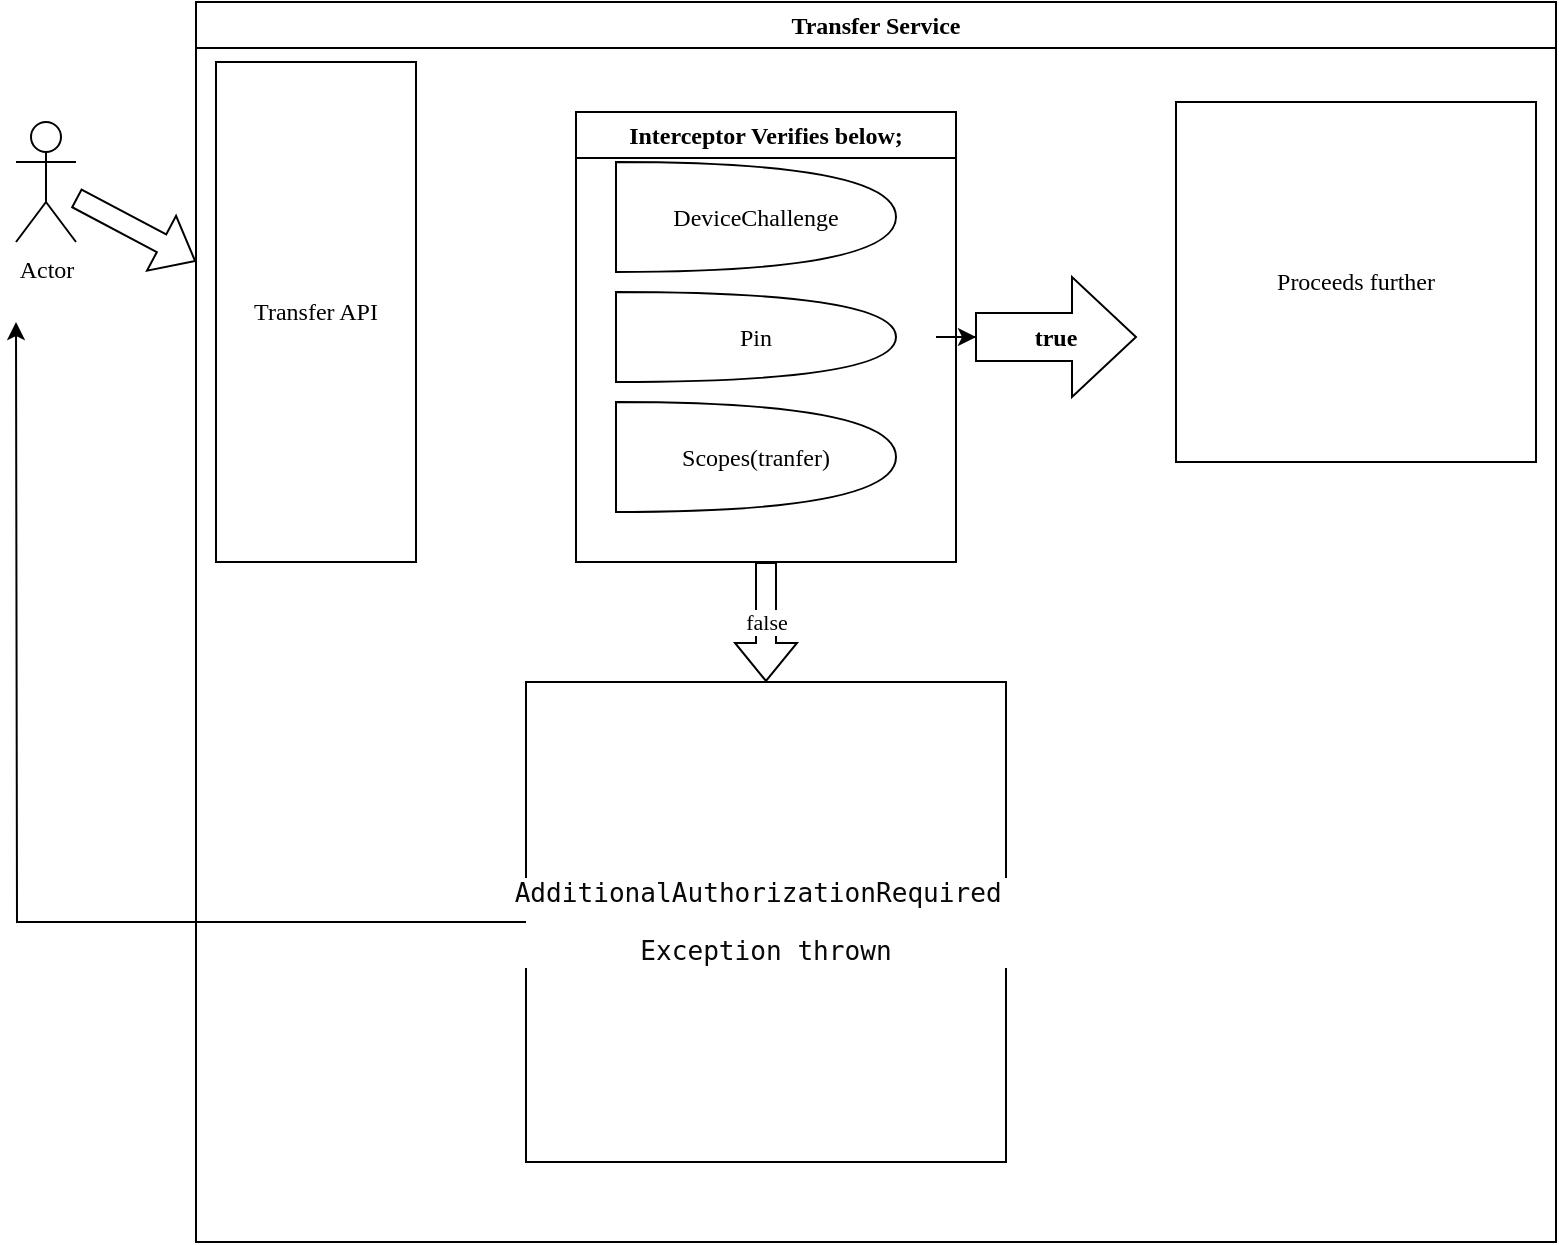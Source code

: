 <mxfile version="20.6.2" type="github">
  <diagram id="7gHb8mNXJh63erLjYRPJ" name="Page-1">
    <mxGraphModel dx="1038" dy="579" grid="1" gridSize="10" guides="1" tooltips="1" connect="1" arrows="1" fold="1" page="1" pageScale="1" pageWidth="850" pageHeight="1400" math="0" shadow="0">
      <root>
        <object label="" id="0">
          <mxCell />
        </object>
        <mxCell id="1" parent="0" />
        <mxCell id="FAEp0ZUPG66e5WmhKOUz-1" value="Actor" style="shape=umlActor;verticalLabelPosition=bottom;verticalAlign=top;html=1;outlineConnect=0;fontFamily=Comic Sans MS;" vertex="1" parent="1">
          <mxGeometry x="40" y="240" width="30" height="60" as="geometry" />
        </mxCell>
        <mxCell id="FAEp0ZUPG66e5WmhKOUz-7" value="" style="shape=flexArrow;endArrow=classic;html=1;rounded=0;fontFamily=Comic Sans MS;" edge="1" parent="1" source="FAEp0ZUPG66e5WmhKOUz-1" target="FAEp0ZUPG66e5WmhKOUz-8">
          <mxGeometry width="50" height="50" relative="1" as="geometry">
            <mxPoint x="400" y="330" as="sourcePoint" />
            <mxPoint x="150" y="270" as="targetPoint" />
          </mxGeometry>
        </mxCell>
        <mxCell id="FAEp0ZUPG66e5WmhKOUz-8" value="Transfer Service" style="swimlane;whiteSpace=wrap;html=1;fontFamily=Comic Sans MS;" vertex="1" parent="1">
          <mxGeometry x="130" y="180" width="680" height="620" as="geometry" />
        </mxCell>
        <mxCell id="FAEp0ZUPG66e5WmhKOUz-10" value="Transfer API" style="rounded=0;whiteSpace=wrap;html=1;fontFamily=Comic Sans MS;" vertex="1" parent="FAEp0ZUPG66e5WmhKOUz-8">
          <mxGeometry x="10" y="30" width="100" height="250" as="geometry" />
        </mxCell>
        <mxCell id="FAEp0ZUPG66e5WmhKOUz-21" value="" style="edgeStyle=orthogonalEdgeStyle;rounded=0;orthogonalLoop=1;jettySize=auto;html=1;fontFamily=Comic Sans MS;" edge="1" parent="FAEp0ZUPG66e5WmhKOUz-8" source="FAEp0ZUPG66e5WmhKOUz-16" target="FAEp0ZUPG66e5WmhKOUz-20">
          <mxGeometry relative="1" as="geometry" />
        </mxCell>
        <mxCell id="FAEp0ZUPG66e5WmhKOUz-16" value="Interceptor Verifies below;" style="swimlane;whiteSpace=wrap;html=1;fontFamily=Comic Sans MS;" vertex="1" parent="FAEp0ZUPG66e5WmhKOUz-8">
          <mxGeometry x="190" y="55" width="190" height="225" as="geometry" />
        </mxCell>
        <mxCell id="FAEp0ZUPG66e5WmhKOUz-17" value="DeviceChallenge" style="shape=or;whiteSpace=wrap;html=1;fontFamily=Comic Sans MS;" vertex="1" parent="FAEp0ZUPG66e5WmhKOUz-16">
          <mxGeometry x="20" y="25" width="140" height="55" as="geometry" />
        </mxCell>
        <mxCell id="FAEp0ZUPG66e5WmhKOUz-18" value="Pin" style="shape=or;whiteSpace=wrap;html=1;fontFamily=Comic Sans MS;" vertex="1" parent="FAEp0ZUPG66e5WmhKOUz-16">
          <mxGeometry x="20" y="90" width="140" height="45" as="geometry" />
        </mxCell>
        <mxCell id="FAEp0ZUPG66e5WmhKOUz-19" value="Scopes(tranfer)" style="shape=or;whiteSpace=wrap;html=1;fontFamily=Comic Sans MS;" vertex="1" parent="FAEp0ZUPG66e5WmhKOUz-16">
          <mxGeometry x="20" y="145" width="140" height="55" as="geometry" />
        </mxCell>
        <mxCell id="FAEp0ZUPG66e5WmhKOUz-20" value="true" style="shape=singleArrow;whiteSpace=wrap;html=1;arrowWidth=0.4;arrowSize=0.4;fontFamily=Comic Sans MS;fontStyle=1;startSize=23;" vertex="1" parent="FAEp0ZUPG66e5WmhKOUz-8">
          <mxGeometry x="390" y="137.5" width="80" height="60" as="geometry" />
        </mxCell>
        <mxCell id="FAEp0ZUPG66e5WmhKOUz-25" value="Proceeds further" style="whiteSpace=wrap;html=1;aspect=fixed;fontFamily=Comic Sans MS;" vertex="1" parent="FAEp0ZUPG66e5WmhKOUz-8">
          <mxGeometry x="490" y="50" width="180" height="180" as="geometry" />
        </mxCell>
        <mxCell id="FAEp0ZUPG66e5WmhKOUz-28" value="false" style="shape=flexArrow;endArrow=classic;html=1;rounded=0;fontFamily=Comic Sans MS;exitX=0.5;exitY=1;exitDx=0;exitDy=0;" edge="1" parent="FAEp0ZUPG66e5WmhKOUz-8" source="FAEp0ZUPG66e5WmhKOUz-16">
          <mxGeometry width="50" height="50" relative="1" as="geometry">
            <mxPoint x="250" y="290" as="sourcePoint" />
            <mxPoint x="285" y="340" as="targetPoint" />
          </mxGeometry>
        </mxCell>
        <mxCell id="FAEp0ZUPG66e5WmhKOUz-30" value="&lt;pre style=&quot;background-color:#ffffff;color:#080808;font-family:&#39;JetBrains Mono&#39;,monospace;font-size:9.8pt;&quot;&gt;&lt;pre style=&quot;font-family: &amp;quot;JetBrains Mono&amp;quot;, monospace; font-size: 9.8pt;&quot;&gt;AdditionalAuthorizationRequired &lt;/pre&gt;&lt;pre style=&quot;font-family: &amp;quot;JetBrains Mono&amp;quot;, monospace; font-size: 9.8pt;&quot;&gt;Exception thrown&lt;/pre&gt;&lt;/pre&gt;" style="whiteSpace=wrap;html=1;aspect=fixed;fontFamily=Comic Sans MS;" vertex="1" parent="FAEp0ZUPG66e5WmhKOUz-8">
          <mxGeometry x="165" y="340" width="240" height="240" as="geometry" />
        </mxCell>
        <mxCell id="FAEp0ZUPG66e5WmhKOUz-31" style="edgeStyle=orthogonalEdgeStyle;rounded=0;orthogonalLoop=1;jettySize=auto;html=1;fontFamily=Comic Sans MS;" edge="1" parent="1" source="FAEp0ZUPG66e5WmhKOUz-30">
          <mxGeometry relative="1" as="geometry">
            <mxPoint x="40" y="340" as="targetPoint" />
          </mxGeometry>
        </mxCell>
      </root>
    </mxGraphModel>
  </diagram>
</mxfile>

